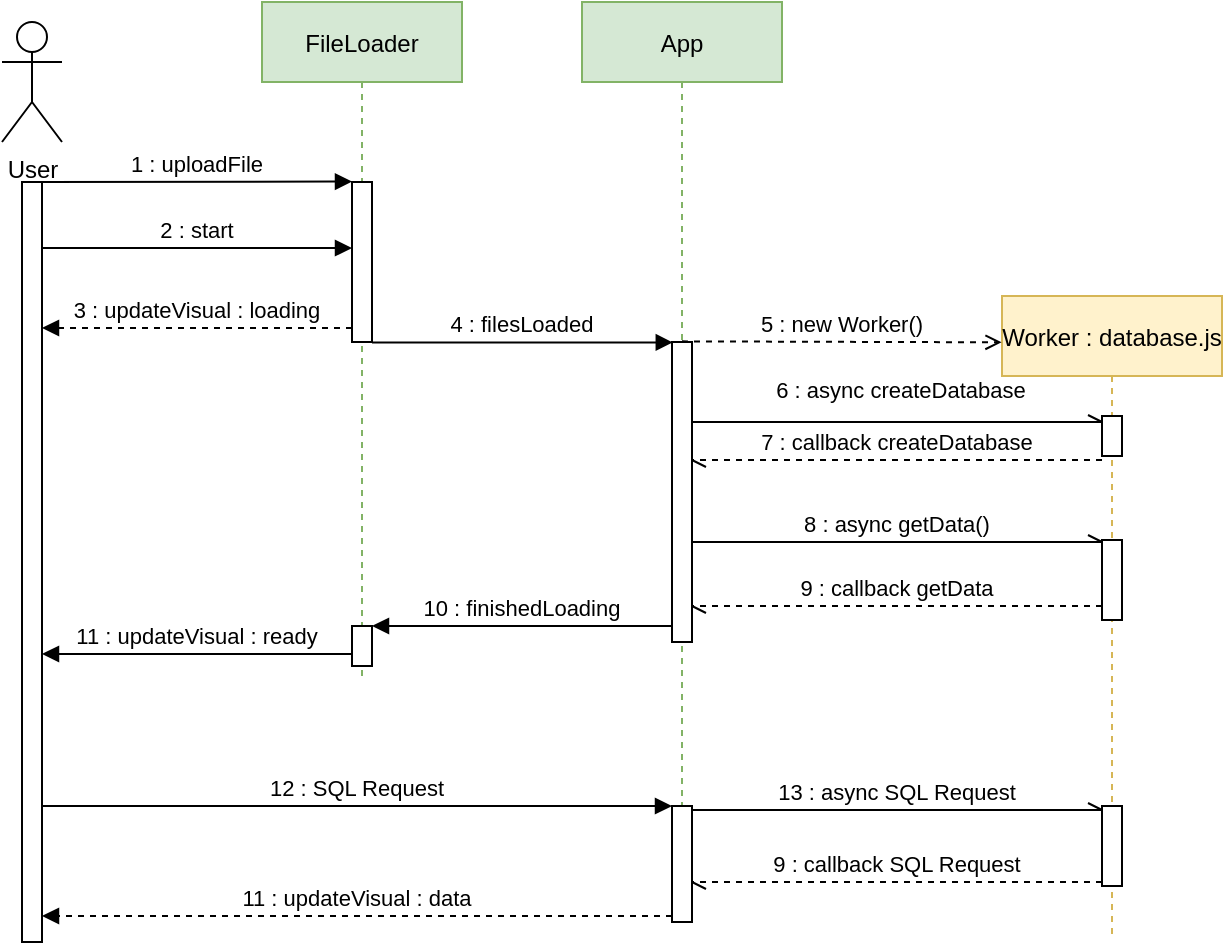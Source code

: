 <mxfile version="15.5.2" type="device" pages="2"><diagram id="kgpKYQtTHZ0yAKxKKP6v" name="Sequence diagram"><mxGraphModel dx="1422" dy="770" grid="1" gridSize="10" guides="1" tooltips="1" connect="1" arrows="1" fold="1" page="1" pageScale="1" pageWidth="850" pageHeight="1100" math="0" shadow="0"><root><mxCell id="0"/><mxCell id="1" parent="0"/><mxCell id="CmLaesH1UPfftCtWEKQH-1" value="App" style="shape=umlLifeline;perimeter=lifelinePerimeter;container=1;collapsible=0;recursiveResize=0;rounded=0;shadow=0;strokeWidth=1;fillColor=#d5e8d4;strokeColor=#82b366;" parent="1" vertex="1"><mxGeometry x="740" y="80" width="100" height="460" as="geometry"/></mxCell><mxCell id="CmLaesH1UPfftCtWEKQH-16" value="" style="points=[];perimeter=orthogonalPerimeter;rounded=0;shadow=0;strokeWidth=1;" parent="CmLaesH1UPfftCtWEKQH-1" vertex="1"><mxGeometry x="45" y="170" width="10" height="150" as="geometry"/></mxCell><mxCell id="CmLaesH1UPfftCtWEKQH-32" value="" style="points=[];perimeter=orthogonalPerimeter;rounded=0;shadow=0;strokeWidth=1;" parent="CmLaesH1UPfftCtWEKQH-1" vertex="1"><mxGeometry x="45" y="402" width="10" height="58" as="geometry"/></mxCell><mxCell id="CmLaesH1UPfftCtWEKQH-8" value="FileLoader" style="shape=umlLifeline;perimeter=lifelinePerimeter;container=1;collapsible=0;recursiveResize=0;rounded=0;shadow=0;strokeWidth=1;fillColor=#d5e8d4;strokeColor=#82b366;" parent="1" vertex="1"><mxGeometry x="580" y="80" width="100" height="340" as="geometry"/></mxCell><mxCell id="CmLaesH1UPfftCtWEKQH-10" value="" style="points=[];perimeter=orthogonalPerimeter;rounded=0;shadow=0;strokeWidth=1;" parent="CmLaesH1UPfftCtWEKQH-8" vertex="1"><mxGeometry x="45" y="90" width="10" height="80" as="geometry"/></mxCell><mxCell id="CmLaesH1UPfftCtWEKQH-27" value="" style="points=[];perimeter=orthogonalPerimeter;rounded=0;shadow=0;strokeWidth=1;" parent="CmLaesH1UPfftCtWEKQH-8" vertex="1"><mxGeometry x="45" y="312" width="10" height="20" as="geometry"/></mxCell><mxCell id="CmLaesH1UPfftCtWEKQH-9" value="1 : uploadFile" style="verticalAlign=bottom;endArrow=block;shadow=0;strokeWidth=1;" parent="1" source="CmLaesH1UPfftCtWEKQH-4" edge="1"><mxGeometry relative="1" as="geometry"><mxPoint x="520.14" y="169.78" as="sourcePoint"/><mxPoint x="625" y="169.78" as="targetPoint"/></mxGeometry></mxCell><mxCell id="CmLaesH1UPfftCtWEKQH-12" value="2 : start" style="verticalAlign=bottom;endArrow=block;shadow=0;strokeWidth=1;" parent="1" source="CmLaesH1UPfftCtWEKQH-4" edge="1"><mxGeometry relative="1" as="geometry"><mxPoint x="520" y="203" as="sourcePoint"/><mxPoint x="625" y="203" as="targetPoint"/></mxGeometry></mxCell><mxCell id="CmLaesH1UPfftCtWEKQH-15" value="4 : filesLoaded" style="verticalAlign=bottom;endArrow=block;shadow=0;strokeWidth=1;entryX=0.04;entryY=0.003;entryDx=0;entryDy=0;entryPerimeter=0;" parent="1" edge="1"><mxGeometry relative="1" as="geometry"><mxPoint x="635" y="250.24" as="sourcePoint"/><mxPoint x="785.4" y="250.24" as="targetPoint"/></mxGeometry></mxCell><mxCell id="CmLaesH1UPfftCtWEKQH-17" value="Worker : database.js" style="shape=umlLifeline;perimeter=lifelinePerimeter;container=1;collapsible=0;recursiveResize=0;rounded=0;shadow=0;strokeWidth=1;fillColor=#fff2cc;strokeColor=#d6b656;" parent="1" vertex="1"><mxGeometry x="950" y="227" width="110" height="320" as="geometry"/></mxCell><mxCell id="CmLaesH1UPfftCtWEKQH-18" value="" style="points=[];perimeter=orthogonalPerimeter;rounded=0;shadow=0;strokeWidth=1;" parent="CmLaesH1UPfftCtWEKQH-17" vertex="1"><mxGeometry x="50" y="60" width="10" height="20" as="geometry"/></mxCell><mxCell id="CmLaesH1UPfftCtWEKQH-22" value="" style="points=[];perimeter=orthogonalPerimeter;rounded=0;shadow=0;strokeWidth=1;" parent="CmLaesH1UPfftCtWEKQH-17" vertex="1"><mxGeometry x="50" y="122" width="10" height="40" as="geometry"/></mxCell><mxCell id="CmLaesH1UPfftCtWEKQH-35" value="" style="points=[];perimeter=orthogonalPerimeter;rounded=0;shadow=0;strokeWidth=1;" parent="CmLaesH1UPfftCtWEKQH-17" vertex="1"><mxGeometry x="50" y="255" width="10" height="40" as="geometry"/></mxCell><mxCell id="CmLaesH1UPfftCtWEKQH-19" value="5 : new Worker()" style="verticalAlign=bottom;endArrow=open;shadow=0;strokeWidth=1;entryX=-0.002;entryY=0.063;entryDx=0;entryDy=0;entryPerimeter=0;exitX=0.5;exitY=0.499;exitDx=0;exitDy=0;exitPerimeter=0;dashed=1;endFill=0;" parent="1" edge="1"><mxGeometry relative="1" as="geometry"><mxPoint x="790" y="249.68" as="sourcePoint"/><mxPoint x="949.78" y="250.16" as="targetPoint"/></mxGeometry></mxCell><mxCell id="CmLaesH1UPfftCtWEKQH-20" value="6 : async createDatabase" style="verticalAlign=bottom;endArrow=openAsync;shadow=0;strokeWidth=1;endFill=0;" parent="1" source="CmLaesH1UPfftCtWEKQH-16" target="CmLaesH1UPfftCtWEKQH-18" edge="1"><mxGeometry x="0.021" y="7" relative="1" as="geometry"><mxPoint x="790" y="300" as="sourcePoint"/><mxPoint x="950.4" y="300" as="targetPoint"/><Array as="points"><mxPoint x="850" y="290"/></Array><mxPoint as="offset"/></mxGeometry></mxCell><mxCell id="CmLaesH1UPfftCtWEKQH-21" value="8 : async getData()" style="verticalAlign=bottom;endArrow=openAsync;shadow=0;strokeWidth=1;endFill=0;" parent="1" source="CmLaesH1UPfftCtWEKQH-16" edge="1"><mxGeometry relative="1" as="geometry"><mxPoint x="795" y="350" as="sourcePoint"/><mxPoint x="1000" y="350" as="targetPoint"/><Array as="points"><mxPoint x="855" y="350"/><mxPoint x="920" y="350"/></Array></mxGeometry></mxCell><mxCell id="CmLaesH1UPfftCtWEKQH-23" value="9 : callback getData " style="verticalAlign=bottom;endArrow=openAsync;shadow=0;strokeWidth=1;endFill=0;dashed=1;" parent="1" edge="1"><mxGeometry relative="1" as="geometry"><mxPoint x="1000" y="382" as="sourcePoint"/><mxPoint x="795" y="382" as="targetPoint"/><Array as="points"><mxPoint x="865" y="382"/></Array></mxGeometry></mxCell><mxCell id="CmLaesH1UPfftCtWEKQH-26" value="10 : finishedLoading" style="verticalAlign=bottom;endArrow=block;shadow=0;strokeWidth=1;" parent="1" edge="1"><mxGeometry relative="1" as="geometry"><mxPoint x="785" y="392" as="sourcePoint"/><mxPoint x="635" y="392" as="targetPoint"/></mxGeometry></mxCell><mxCell id="CmLaesH1UPfftCtWEKQH-28" value="3 : updateVisual : loading" style="verticalAlign=bottom;endArrow=block;shadow=0;strokeWidth=1;dashed=1;" parent="1" target="CmLaesH1UPfftCtWEKQH-4" edge="1"><mxGeometry relative="1" as="geometry"><mxPoint x="625" y="243" as="sourcePoint"/><mxPoint x="520" y="243" as="targetPoint"/></mxGeometry></mxCell><mxCell id="CmLaesH1UPfftCtWEKQH-30" value="11 : updateVisual : ready" style="verticalAlign=bottom;endArrow=block;shadow=0;strokeWidth=1;" parent="1" target="CmLaesH1UPfftCtWEKQH-4" edge="1"><mxGeometry relative="1" as="geometry"><mxPoint x="625" y="406" as="sourcePoint"/><mxPoint x="520" y="406" as="targetPoint"/></mxGeometry></mxCell><mxCell id="CmLaesH1UPfftCtWEKQH-31" value="12 : SQL Request" style="verticalAlign=bottom;endArrow=block;shadow=0;strokeWidth=1;" parent="1" source="CmLaesH1UPfftCtWEKQH-4" target="CmLaesH1UPfftCtWEKQH-32" edge="1"><mxGeometry relative="1" as="geometry"><mxPoint x="520" y="482.0" as="sourcePoint"/><mxPoint x="625" y="482" as="targetPoint"/></mxGeometry></mxCell><mxCell id="CmLaesH1UPfftCtWEKQH-34" value="13 : async SQL Request" style="verticalAlign=bottom;endArrow=openAsync;shadow=0;strokeWidth=1;endFill=0;" parent="1" edge="1"><mxGeometry relative="1" as="geometry"><mxPoint x="795" y="484" as="sourcePoint"/><mxPoint x="1000" y="484" as="targetPoint"/></mxGeometry></mxCell><mxCell id="CmLaesH1UPfftCtWEKQH-37" value="7 : callback createDatabase " style="verticalAlign=bottom;endArrow=openAsync;shadow=0;strokeWidth=1;endFill=0;dashed=1;" parent="1" edge="1"><mxGeometry relative="1" as="geometry"><mxPoint x="1000" y="309" as="sourcePoint"/><mxPoint x="795" y="309" as="targetPoint"/><Array as="points"/></mxGeometry></mxCell><mxCell id="CmLaesH1UPfftCtWEKQH-38" value="9 : callback SQL Request " style="verticalAlign=bottom;endArrow=openAsync;shadow=0;strokeWidth=1;endFill=0;dashed=1;" parent="1" source="CmLaesH1UPfftCtWEKQH-35" target="CmLaesH1UPfftCtWEKQH-32" edge="1"><mxGeometry relative="1" as="geometry"><mxPoint x="995" y="520" as="sourcePoint"/><mxPoint x="790" y="520" as="targetPoint"/><Array as="points"><mxPoint x="860" y="520"/></Array></mxGeometry></mxCell><mxCell id="CmLaesH1UPfftCtWEKQH-39" value="11 : updateVisual : data" style="verticalAlign=bottom;endArrow=block;shadow=0;strokeWidth=1;dashed=1;" parent="1" target="CmLaesH1UPfftCtWEKQH-4" edge="1"><mxGeometry relative="1" as="geometry"><mxPoint x="785" y="537" as="sourcePoint"/><mxPoint x="520" y="537" as="targetPoint"/></mxGeometry></mxCell><mxCell id="CmLaesH1UPfftCtWEKQH-40" value="" style="group" parent="1" vertex="1" connectable="0"><mxGeometry x="450" y="90" width="30" height="460" as="geometry"/></mxCell><mxCell id="CmLaesH1UPfftCtWEKQH-3" value="User" style="shape=umlActor;verticalLabelPosition=bottom;verticalAlign=top;html=1;outlineConnect=0;" parent="CmLaesH1UPfftCtWEKQH-40" vertex="1"><mxGeometry width="30" height="60" as="geometry"/></mxCell><mxCell id="CmLaesH1UPfftCtWEKQH-4" value="" style="points=[];perimeter=orthogonalPerimeter;rounded=0;shadow=0;strokeWidth=1;" parent="CmLaesH1UPfftCtWEKQH-40" vertex="1"><mxGeometry x="10" y="80" width="10" height="380" as="geometry"/></mxCell></root></mxGraphModel></diagram><diagram id="IiT4JSOxL8vyR50hkbPh" name="Class diagram : database"><mxGraphModel dx="1952" dy="1713" grid="1" gridSize="10" guides="1" tooltips="1" connect="1" arrows="1" fold="1" page="1" pageScale="1" pageWidth="850" pageHeight="1100" math="0" shadow="0"><root><mxCell id="rzhXzjmpLuqOEXSnk9_9-0"/><mxCell id="rzhXzjmpLuqOEXSnk9_9-1" parent="rzhXzjmpLuqOEXSnk9_9-0"/><mxCell id="rzhXzjmpLuqOEXSnk9_9-2" value="Users" style="swimlane;fontStyle=0;childLayout=stackLayout;horizontal=1;startSize=30;horizontalStack=0;resizeParent=1;resizeParentMax=0;resizeLast=0;collapsible=1;marginBottom=0;fillColor=#f8cecc;strokeColor=#b85450;" parent="rzhXzjmpLuqOEXSnk9_9-1" vertex="1"><mxGeometry x="360" y="10" width="140" height="120" as="geometry"/></mxCell><mxCell id="rzhXzjmpLuqOEXSnk9_9-3" value="ID" style="text;strokeColor=none;fillColor=none;align=left;verticalAlign=middle;spacingLeft=4;spacingRight=4;overflow=hidden;points=[[0,0.5],[1,0.5]];portConstraint=eastwest;rotatable=0;" parent="rzhXzjmpLuqOEXSnk9_9-2" vertex="1"><mxGeometry y="30" width="140" height="30" as="geometry"/></mxCell><mxCell id="rzhXzjmpLuqOEXSnk9_9-4" value="Name" style="text;strokeColor=none;fillColor=none;align=left;verticalAlign=middle;spacingLeft=4;spacingRight=4;overflow=hidden;points=[[0,0.5],[1,0.5]];portConstraint=eastwest;rotatable=0;" parent="rzhXzjmpLuqOEXSnk9_9-2" vertex="1"><mxGeometry y="60" width="140" height="30" as="geometry"/></mxCell><mxCell id="dCh6DCJqyTDDxxLBdAWU-10" value="UserGroupId" style="text;strokeColor=none;fillColor=none;align=left;verticalAlign=middle;spacingLeft=4;spacingRight=4;overflow=hidden;points=[[0,0.5],[1,0.5]];portConstraint=eastwest;rotatable=0;" parent="rzhXzjmpLuqOEXSnk9_9-2" vertex="1"><mxGeometry y="90" width="140" height="30" as="geometry"/></mxCell><mxCell id="rzhXzjmpLuqOEXSnk9_9-5" value="Sessions" style="swimlane;fontStyle=0;childLayout=stackLayout;horizontal=1;startSize=30;horizontalStack=0;resizeParent=1;resizeParentMax=0;resizeLast=0;collapsible=1;marginBottom=0;fillColor=#f8cecc;strokeColor=#b85450;" parent="rzhXzjmpLuqOEXSnk9_9-1" vertex="1"><mxGeometry x="130" y="130" width="140" height="150" as="geometry"/></mxCell><mxCell id="rzhXzjmpLuqOEXSnk9_9-6" value="Id" style="text;strokeColor=none;fillColor=none;align=left;verticalAlign=middle;spacingLeft=4;spacingRight=4;overflow=hidden;points=[[0,0.5],[1,0.5]];portConstraint=eastwest;rotatable=0;" parent="rzhXzjmpLuqOEXSnk9_9-5" vertex="1"><mxGeometry y="30" width="140" height="30" as="geometry"/></mxCell><mxCell id="rzhXzjmpLuqOEXSnk9_9-7" value="UserId" style="text;strokeColor=none;fillColor=none;align=left;verticalAlign=middle;spacingLeft=4;spacingRight=4;overflow=hidden;points=[[0,0.5],[1,0.5]];portConstraint=eastwest;rotatable=0;" parent="rzhXzjmpLuqOEXSnk9_9-5" vertex="1"><mxGeometry y="60" width="140" height="30" as="geometry"/></mxCell><mxCell id="rzhXzjmpLuqOEXSnk9_9-8" value="StartTime    " style="text;strokeColor=none;fillColor=none;align=left;verticalAlign=middle;spacingLeft=4;spacingRight=4;overflow=hidden;points=[[0,0.5],[1,0.5]];portConstraint=eastwest;rotatable=0;" parent="rzhXzjmpLuqOEXSnk9_9-5" vertex="1"><mxGeometry y="90" width="140" height="30" as="geometry"/></mxCell><mxCell id="rzhXzjmpLuqOEXSnk9_9-9" value="EndTime" style="text;strokeColor=none;fillColor=none;align=left;verticalAlign=middle;spacingLeft=4;spacingRight=4;overflow=hidden;points=[[0,0.5],[1,0.5]];portConstraint=eastwest;rotatable=0;" parent="rzhXzjmpLuqOEXSnk9_9-5" vertex="1"><mxGeometry y="120" width="140" height="30" as="geometry"/></mxCell><mxCell id="rzhXzjmpLuqOEXSnk9_9-10" value="" style="endArrow=open;html=1;endSize=12;startArrow=diamondThin;startSize=14;startFill=0;edgeStyle=orthogonalEdgeStyle;" parent="rzhXzjmpLuqOEXSnk9_9-1" source="rzhXzjmpLuqOEXSnk9_9-3" target="rzhXzjmpLuqOEXSnk9_9-7" edge="1"><mxGeometry relative="1" as="geometry"><mxPoint x="230" y="210" as="sourcePoint"/><mxPoint x="390" y="210" as="targetPoint"/></mxGeometry></mxCell><mxCell id="rzhXzjmpLuqOEXSnk9_9-11" value="1" style="edgeLabel;resizable=0;html=1;align=left;verticalAlign=top;" parent="rzhXzjmpLuqOEXSnk9_9-10" connectable="0" vertex="1"><mxGeometry x="-1" relative="1" as="geometry"><mxPoint x="-10" y="5" as="offset"/></mxGeometry></mxCell><mxCell id="rzhXzjmpLuqOEXSnk9_9-12" value="0..n" style="edgeLabel;resizable=0;html=1;align=right;verticalAlign=top;" parent="rzhXzjmpLuqOEXSnk9_9-10" connectable="0" vertex="1"><mxGeometry x="1" relative="1" as="geometry"><mxPoint x="20" y="5" as="offset"/></mxGeometry></mxCell><mxCell id="rzhXzjmpLuqOEXSnk9_9-13" value="Scenes" style="swimlane;fontStyle=0;childLayout=stackLayout;horizontal=1;startSize=30;horizontalStack=0;resizeParent=1;resizeParentMax=0;resizeLast=0;collapsible=1;marginBottom=0;fillColor=#ffe6cc;strokeColor=#d79b00;" parent="rzhXzjmpLuqOEXSnk9_9-1" vertex="1"><mxGeometry x="40" y="380" width="140" height="150" as="geometry"/></mxCell><mxCell id="rzhXzjmpLuqOEXSnk9_9-14" value="Id" style="text;strokeColor=none;fillColor=none;align=left;verticalAlign=middle;spacingLeft=4;spacingRight=4;overflow=hidden;points=[[0,0.5],[1,0.5]];portConstraint=eastwest;rotatable=0;" parent="rzhXzjmpLuqOEXSnk9_9-13" vertex="1"><mxGeometry y="30" width="140" height="30" as="geometry"/></mxCell><mxCell id="rzhXzjmpLuqOEXSnk9_9-15" value="Name" style="text;strokeColor=none;fillColor=none;align=left;verticalAlign=middle;spacingLeft=4;spacingRight=4;overflow=hidden;points=[[0,0.5],[1,0.5]];portConstraint=eastwest;rotatable=0;" parent="rzhXzjmpLuqOEXSnk9_9-13" vertex="1"><mxGeometry y="60" width="140" height="30" as="geometry"/></mxCell><mxCell id="rzhXzjmpLuqOEXSnk9_9-16" value="CategoryId" style="text;strokeColor=none;fillColor=none;align=left;verticalAlign=middle;spacingLeft=4;spacingRight=4;overflow=hidden;points=[[0,0.5],[1,0.5]];portConstraint=eastwest;rotatable=0;" parent="rzhXzjmpLuqOEXSnk9_9-13" vertex="1"><mxGeometry y="90" width="140" height="30" as="geometry"/></mxCell><mxCell id="rzhXzjmpLuqOEXSnk9_9-17" value="ThemeId" style="text;strokeColor=none;fillColor=none;align=left;verticalAlign=middle;spacingLeft=4;spacingRight=4;overflow=hidden;points=[[0,0.5],[1,0.5]];portConstraint=eastwest;rotatable=0;" parent="rzhXzjmpLuqOEXSnk9_9-13" vertex="1"><mxGeometry y="120" width="140" height="30" as="geometry"/></mxCell><mxCell id="rzhXzjmpLuqOEXSnk9_9-18" value="QCM" style="swimlane;fontStyle=0;childLayout=stackLayout;horizontal=1;startSize=30;horizontalStack=0;resizeParent=1;resizeParentMax=0;resizeLast=0;collapsible=1;marginBottom=0;fillColor=#ffe6cc;strokeColor=#d79b00;" parent="rzhXzjmpLuqOEXSnk9_9-1" vertex="1"><mxGeometry x="40" y="620" width="140" height="120" as="geometry"/></mxCell><mxCell id="rzhXzjmpLuqOEXSnk9_9-19" value="Id" style="text;strokeColor=none;fillColor=none;align=left;verticalAlign=middle;spacingLeft=4;spacingRight=4;overflow=hidden;points=[[0,0.5],[1,0.5]];portConstraint=eastwest;rotatable=0;" parent="rzhXzjmpLuqOEXSnk9_9-18" vertex="1"><mxGeometry y="30" width="140" height="30" as="geometry"/></mxCell><mxCell id="rzhXzjmpLuqOEXSnk9_9-20" value="Name" style="text;strokeColor=none;fillColor=none;align=left;verticalAlign=middle;spacingLeft=4;spacingRight=4;overflow=hidden;points=[[0,0.5],[1,0.5]];portConstraint=eastwest;rotatable=0;" parent="rzhXzjmpLuqOEXSnk9_9-18" vertex="1"><mxGeometry y="60" width="140" height="30" as="geometry"/></mxCell><mxCell id="rzhXzjmpLuqOEXSnk9_9-21" value="SceneId" style="text;strokeColor=none;fillColor=none;align=left;verticalAlign=middle;spacingLeft=4;spacingRight=4;overflow=hidden;points=[[0,0.5],[1,0.5]];portConstraint=eastwest;rotatable=0;" parent="rzhXzjmpLuqOEXSnk9_9-18" vertex="1"><mxGeometry y="90" width="140" height="30" as="geometry"/></mxCell><mxCell id="rzhXzjmpLuqOEXSnk9_9-22" value="" style="endArrow=open;html=1;endSize=12;startArrow=diamondThin;startSize=14;startFill=0;edgeStyle=orthogonalEdgeStyle;entryX=0.5;entryY=0;entryDx=0;entryDy=0;" parent="rzhXzjmpLuqOEXSnk9_9-1" target="rzhXzjmpLuqOEXSnk9_9-18" edge="1"><mxGeometry relative="1" as="geometry"><mxPoint x="110" y="530" as="sourcePoint"/><mxPoint x="-130" y="750" as="targetPoint"/><Array as="points"><mxPoint x="110" y="610"/><mxPoint x="110" y="610"/></Array></mxGeometry></mxCell><mxCell id="rzhXzjmpLuqOEXSnk9_9-23" value="1" style="edgeLabel;resizable=0;html=1;align=left;verticalAlign=top;" parent="rzhXzjmpLuqOEXSnk9_9-22" connectable="0" vertex="1"><mxGeometry x="-1" relative="1" as="geometry"><mxPoint x="-10" y="5" as="offset"/></mxGeometry></mxCell><mxCell id="rzhXzjmpLuqOEXSnk9_9-24" value="0..n" style="edgeLabel;resizable=0;html=1;align=right;verticalAlign=top;" parent="rzhXzjmpLuqOEXSnk9_9-22" connectable="0" vertex="1"><mxGeometry x="1" relative="1" as="geometry"><mxPoint x="-10" y="-30" as="offset"/></mxGeometry></mxCell><mxCell id="rzhXzjmpLuqOEXSnk9_9-25" value="QCMAnswers" style="swimlane;fontStyle=0;childLayout=stackLayout;horizontal=1;startSize=30;horizontalStack=0;resizeParent=1;resizeParentMax=0;resizeLast=0;collapsible=1;marginBottom=0;fillColor=#f8cecc;strokeColor=#b85450;" parent="rzhXzjmpLuqOEXSnk9_9-1" vertex="1"><mxGeometry x="-140" y="100" width="140" height="210" as="geometry"/></mxCell><mxCell id="dCh6DCJqyTDDxxLBdAWU-12" value="Id" style="text;strokeColor=none;fillColor=none;align=left;verticalAlign=middle;spacingLeft=4;spacingRight=4;overflow=hidden;points=[[0,0.5],[1,0.5]];portConstraint=eastwest;rotatable=0;" parent="rzhXzjmpLuqOEXSnk9_9-25" vertex="1"><mxGeometry y="30" width="140" height="30" as="geometry"/></mxCell><mxCell id="rzhXzjmpLuqOEXSnk9_9-26" value="TagId" style="text;strokeColor=none;fillColor=none;align=left;verticalAlign=middle;spacingLeft=4;spacingRight=4;overflow=hidden;points=[[0,0.5],[1,0.5]];portConstraint=eastwest;rotatable=0;" parent="rzhXzjmpLuqOEXSnk9_9-25" vertex="1"><mxGeometry y="60" width="140" height="30" as="geometry"/></mxCell><mxCell id="rzhXzjmpLuqOEXSnk9_9-27" value="SessionId" style="text;strokeColor=none;fillColor=none;align=left;verticalAlign=middle;spacingLeft=4;spacingRight=4;overflow=hidden;points=[[0,0.5],[1,0.5]];portConstraint=eastwest;rotatable=0;" parent="rzhXzjmpLuqOEXSnk9_9-25" vertex="1"><mxGeometry y="90" width="140" height="30" as="geometry"/></mxCell><mxCell id="rzhXzjmpLuqOEXSnk9_9-28" value="Timestamp" style="text;strokeColor=none;fillColor=none;align=left;verticalAlign=middle;spacingLeft=4;spacingRight=4;overflow=hidden;points=[[0,0.5],[1,0.5]];portConstraint=eastwest;rotatable=0;" parent="rzhXzjmpLuqOEXSnk9_9-25" vertex="1"><mxGeometry y="120" width="140" height="30" as="geometry"/></mxCell><mxCell id="rzhXzjmpLuqOEXSnk9_9-29" value="IsCorrect" style="text;strokeColor=none;fillColor=none;align=left;verticalAlign=middle;spacingLeft=4;spacingRight=4;overflow=hidden;points=[[0,0.5],[1,0.5]];portConstraint=eastwest;rotatable=0;" parent="rzhXzjmpLuqOEXSnk9_9-25" vertex="1"><mxGeometry y="150" width="140" height="30" as="geometry"/></mxCell><mxCell id="rzhXzjmpLuqOEXSnk9_9-30" value="Answer" style="text;strokeColor=none;fillColor=none;align=left;verticalAlign=middle;spacingLeft=4;spacingRight=4;overflow=hidden;points=[[0,0.5],[1,0.5]];portConstraint=eastwest;rotatable=0;" parent="rzhXzjmpLuqOEXSnk9_9-25" vertex="1"><mxGeometry y="180" width="140" height="30" as="geometry"/></mxCell><mxCell id="rzhXzjmpLuqOEXSnk9_9-31" value="" style="endArrow=open;html=1;endSize=12;startArrow=diamondThin;startSize=14;startFill=0;edgeStyle=orthogonalEdgeStyle;exitX=0;exitY=0.5;exitDx=0;exitDy=0;" parent="rzhXzjmpLuqOEXSnk9_9-1" source="rzhXzjmpLuqOEXSnk9_9-6" target="rzhXzjmpLuqOEXSnk9_9-27" edge="1"><mxGeometry relative="1" as="geometry"><mxPoint x="400" y="240" as="sourcePoint"/><mxPoint x="310" y="390" as="targetPoint"/></mxGeometry></mxCell><mxCell id="rzhXzjmpLuqOEXSnk9_9-32" value="1" style="edgeLabel;resizable=0;html=1;align=left;verticalAlign=top;" parent="rzhXzjmpLuqOEXSnk9_9-31" connectable="0" vertex="1"><mxGeometry x="-1" relative="1" as="geometry"><mxPoint x="-10" y="5" as="offset"/></mxGeometry></mxCell><mxCell id="rzhXzjmpLuqOEXSnk9_9-33" value="0..n" style="edgeLabel;resizable=0;html=1;align=right;verticalAlign=top;" parent="rzhXzjmpLuqOEXSnk9_9-31" connectable="0" vertex="1"><mxGeometry x="1" relative="1" as="geometry"><mxPoint x="20" y="5" as="offset"/></mxGeometry></mxCell><mxCell id="rzhXzjmpLuqOEXSnk9_9-34" value="SceneVisit" style="swimlane;fontStyle=0;childLayout=stackLayout;horizontal=1;startSize=30;horizontalStack=0;resizeParent=1;resizeParentMax=0;resizeLast=0;collapsible=1;marginBottom=0;" parent="rzhXzjmpLuqOEXSnk9_9-1" vertex="1"><mxGeometry x="390" y="300" width="140" height="180" as="geometry"/></mxCell><mxCell id="rzhXzjmpLuqOEXSnk9_9-35" value="VisitID" style="text;strokeColor=none;fillColor=none;align=left;verticalAlign=middle;spacingLeft=4;spacingRight=4;overflow=hidden;points=[[0,0.5],[1,0.5]];portConstraint=eastwest;rotatable=0;" parent="rzhXzjmpLuqOEXSnk9_9-34" vertex="1"><mxGeometry y="30" width="140" height="30" as="geometry"/></mxCell><mxCell id="rzhXzjmpLuqOEXSnk9_9-36" value="SessionID" style="text;strokeColor=none;fillColor=none;align=left;verticalAlign=middle;spacingLeft=4;spacingRight=4;overflow=hidden;points=[[0,0.5],[1,0.5]];portConstraint=eastwest;rotatable=0;" parent="rzhXzjmpLuqOEXSnk9_9-34" vertex="1"><mxGeometry y="60" width="140" height="30" as="geometry"/></mxCell><mxCell id="rzhXzjmpLuqOEXSnk9_9-37" value="SceneID" style="text;strokeColor=none;fillColor=none;align=left;verticalAlign=middle;spacingLeft=4;spacingRight=4;overflow=hidden;points=[[0,0.5],[1,0.5]];portConstraint=eastwest;rotatable=0;" parent="rzhXzjmpLuqOEXSnk9_9-34" vertex="1"><mxGeometry y="90" width="140" height="30" as="geometry"/></mxCell><mxCell id="rzhXzjmpLuqOEXSnk9_9-38" value="StartTime    " style="text;strokeColor=none;fillColor=none;align=left;verticalAlign=middle;spacingLeft=4;spacingRight=4;overflow=hidden;points=[[0,0.5],[1,0.5]];portConstraint=eastwest;rotatable=0;" parent="rzhXzjmpLuqOEXSnk9_9-34" vertex="1"><mxGeometry y="120" width="140" height="30" as="geometry"/></mxCell><mxCell id="rzhXzjmpLuqOEXSnk9_9-39" value="EndTime" style="text;strokeColor=none;fillColor=none;align=left;verticalAlign=middle;spacingLeft=4;spacingRight=4;overflow=hidden;points=[[0,0.5],[1,0.5]];portConstraint=eastwest;rotatable=0;" parent="rzhXzjmpLuqOEXSnk9_9-34" vertex="1"><mxGeometry y="150" width="140" height="30" as="geometry"/></mxCell><mxCell id="rzhXzjmpLuqOEXSnk9_9-40" value="Categories" style="swimlane;fontStyle=0;childLayout=stackLayout;horizontal=1;startSize=30;horizontalStack=0;resizeParent=1;resizeParentMax=0;resizeLast=0;collapsible=1;marginBottom=0;fillColor=#ffe6cc;strokeColor=#d79b00;" parent="rzhXzjmpLuqOEXSnk9_9-1" vertex="1"><mxGeometry x="-190" y="385" width="140" height="120" as="geometry"/></mxCell><mxCell id="rzhXzjmpLuqOEXSnk9_9-41" value="Id" style="text;strokeColor=none;fillColor=none;align=left;verticalAlign=middle;spacingLeft=4;spacingRight=4;overflow=hidden;points=[[0,0.5],[1,0.5]];portConstraint=eastwest;rotatable=0;" parent="rzhXzjmpLuqOEXSnk9_9-40" vertex="1"><mxGeometry y="30" width="140" height="30" as="geometry"/></mxCell><mxCell id="rzhXzjmpLuqOEXSnk9_9-42" value="Name" style="text;strokeColor=none;fillColor=none;align=left;verticalAlign=middle;spacingLeft=4;spacingRight=4;overflow=hidden;points=[[0,0.5],[1,0.5]];portConstraint=eastwest;rotatable=0;" parent="rzhXzjmpLuqOEXSnk9_9-40" vertex="1"><mxGeometry y="60" width="140" height="30" as="geometry"/></mxCell><mxCell id="rzhXzjmpLuqOEXSnk9_9-43" value="Color" style="text;strokeColor=none;fillColor=none;align=left;verticalAlign=middle;spacingLeft=4;spacingRight=4;overflow=hidden;points=[[0,0.5],[1,0.5]];portConstraint=eastwest;rotatable=0;" parent="rzhXzjmpLuqOEXSnk9_9-40" vertex="1"><mxGeometry y="90" width="140" height="30" as="geometry"/></mxCell><mxCell id="rzhXzjmpLuqOEXSnk9_9-44" value="Themes" style="swimlane;fontStyle=0;childLayout=stackLayout;horizontal=1;startSize=30;horizontalStack=0;resizeParent=1;resizeParentMax=0;resizeLast=0;collapsible=1;marginBottom=0;fillColor=#ffe6cc;strokeColor=#d79b00;" parent="rzhXzjmpLuqOEXSnk9_9-1" vertex="1"><mxGeometry x="-190" y="535" width="140" height="120" as="geometry"/></mxCell><mxCell id="rzhXzjmpLuqOEXSnk9_9-45" value="Id" style="text;strokeColor=none;fillColor=none;align=left;verticalAlign=middle;spacingLeft=4;spacingRight=4;overflow=hidden;points=[[0,0.5],[1,0.5]];portConstraint=eastwest;rotatable=0;" parent="rzhXzjmpLuqOEXSnk9_9-44" vertex="1"><mxGeometry y="30" width="140" height="30" as="geometry"/></mxCell><mxCell id="rzhXzjmpLuqOEXSnk9_9-46" value="Name" style="text;strokeColor=none;fillColor=none;align=left;verticalAlign=middle;spacingLeft=4;spacingRight=4;overflow=hidden;points=[[0,0.5],[1,0.5]];portConstraint=eastwest;rotatable=0;" parent="rzhXzjmpLuqOEXSnk9_9-44" vertex="1"><mxGeometry y="60" width="140" height="30" as="geometry"/></mxCell><mxCell id="rzhXzjmpLuqOEXSnk9_9-47" value="Color" style="text;strokeColor=none;fillColor=none;align=left;verticalAlign=middle;spacingLeft=4;spacingRight=4;overflow=hidden;points=[[0,0.5],[1,0.5]];portConstraint=eastwest;rotatable=0;" parent="rzhXzjmpLuqOEXSnk9_9-44" vertex="1"><mxGeometry y="90" width="140" height="30" as="geometry"/></mxCell><mxCell id="rzhXzjmpLuqOEXSnk9_9-48" value="1" style="endArrow=open;html=1;endSize=12;startArrow=diamondThin;startSize=14;startFill=1;edgeStyle=orthogonalEdgeStyle;align=left;verticalAlign=bottom;" parent="rzhXzjmpLuqOEXSnk9_9-1" source="rzhXzjmpLuqOEXSnk9_9-13" target="rzhXzjmpLuqOEXSnk9_9-40" edge="1"><mxGeometry x="-0.698" relative="1" as="geometry"><mxPoint x="-320.0" y="470" as="sourcePoint"/><mxPoint x="-240.84" y="602.84" as="targetPoint"/><Array as="points"><mxPoint x="-20" y="470"/><mxPoint x="-20" y="470"/></Array><mxPoint as="offset"/></mxGeometry></mxCell><mxCell id="rzhXzjmpLuqOEXSnk9_9-49" value="1" style="endArrow=open;html=1;endSize=12;startArrow=diamondThin;startSize=14;startFill=1;edgeStyle=orthogonalEdgeStyle;align=left;verticalAlign=bottom;" parent="rzhXzjmpLuqOEXSnk9_9-1" source="rzhXzjmpLuqOEXSnk9_9-13" target="rzhXzjmpLuqOEXSnk9_9-44" edge="1"><mxGeometry x="-0.698" relative="1" as="geometry"><mxPoint x="50" y="582.5" as="sourcePoint"/><mxPoint x="-10" y="582.5" as="targetPoint"/><Array as="points"><mxPoint x="60" y="595"/></Array><mxPoint as="offset"/></mxGeometry></mxCell><mxCell id="rzhXzjmpLuqOEXSnk9_9-50" value="UsersGroups" style="swimlane;fontStyle=0;childLayout=stackLayout;horizontal=1;startSize=30;horizontalStack=0;resizeParent=1;resizeParentMax=0;resizeLast=0;collapsible=1;marginBottom=0;fillColor=#f8cecc;strokeColor=#b85450;" parent="rzhXzjmpLuqOEXSnk9_9-1" vertex="1"><mxGeometry x="610" y="10" width="140" height="120" as="geometry"/></mxCell><mxCell id="rzhXzjmpLuqOEXSnk9_9-51" value="ID" style="text;strokeColor=none;fillColor=none;align=left;verticalAlign=middle;spacingLeft=4;spacingRight=4;overflow=hidden;points=[[0,0.5],[1,0.5]];portConstraint=eastwest;rotatable=0;" parent="rzhXzjmpLuqOEXSnk9_9-50" vertex="1"><mxGeometry y="30" width="140" height="30" as="geometry"/></mxCell><mxCell id="rzhXzjmpLuqOEXSnk9_9-52" value="Name" style="text;strokeColor=none;fillColor=none;align=left;verticalAlign=middle;spacingLeft=4;spacingRight=4;overflow=hidden;points=[[0,0.5],[1,0.5]];portConstraint=eastwest;rotatable=0;" parent="rzhXzjmpLuqOEXSnk9_9-50" vertex="1"><mxGeometry y="60" width="140" height="30" as="geometry"/></mxCell><mxCell id="dCh6DCJqyTDDxxLBdAWU-11" value="Color" style="text;strokeColor=none;fillColor=none;align=left;verticalAlign=middle;spacingLeft=4;spacingRight=4;overflow=hidden;points=[[0,0.5],[1,0.5]];portConstraint=eastwest;rotatable=0;" parent="rzhXzjmpLuqOEXSnk9_9-50" vertex="1"><mxGeometry y="90" width="140" height="30" as="geometry"/></mxCell><mxCell id="rzhXzjmpLuqOEXSnk9_9-56" value="TopicClick" style="swimlane;fontStyle=0;childLayout=stackLayout;horizontal=1;startSize=30;horizontalStack=0;resizeParent=1;resizeParentMax=0;resizeLast=0;collapsible=1;marginBottom=0;fillColor=#f8cecc;strokeColor=#b85450;" parent="rzhXzjmpLuqOEXSnk9_9-1" vertex="1"><mxGeometry x="130" y="-70" width="140" height="150" as="geometry"/></mxCell><mxCell id="rzhXzjmpLuqOEXSnk9_9-57" value="Id" style="text;strokeColor=none;fillColor=none;align=left;verticalAlign=middle;spacingLeft=4;spacingRight=4;overflow=hidden;points=[[0,0.5],[1,0.5]];portConstraint=eastwest;rotatable=0;" parent="rzhXzjmpLuqOEXSnk9_9-56" vertex="1"><mxGeometry y="30" width="140" height="30" as="geometry"/></mxCell><mxCell id="rzhXzjmpLuqOEXSnk9_9-58" value="TopicId" style="text;strokeColor=none;fillColor=none;align=left;verticalAlign=middle;spacingLeft=4;spacingRight=4;overflow=hidden;points=[[0,0.5],[1,0.5]];portConstraint=eastwest;rotatable=0;" parent="rzhXzjmpLuqOEXSnk9_9-56" vertex="1"><mxGeometry y="60" width="140" height="30" as="geometry"/></mxCell><mxCell id="dCh6DCJqyTDDxxLBdAWU-13" value="SessionId" style="text;strokeColor=none;fillColor=none;align=left;verticalAlign=middle;spacingLeft=4;spacingRight=4;overflow=hidden;points=[[0,0.5],[1,0.5]];portConstraint=eastwest;rotatable=0;" parent="rzhXzjmpLuqOEXSnk9_9-56" vertex="1"><mxGeometry y="90" width="140" height="30" as="geometry"/></mxCell><mxCell id="rzhXzjmpLuqOEXSnk9_9-59" value="Timestamp" style="text;strokeColor=none;fillColor=none;align=left;verticalAlign=middle;spacingLeft=4;spacingRight=4;overflow=hidden;points=[[0,0.5],[1,0.5]];portConstraint=eastwest;rotatable=0;" parent="rzhXzjmpLuqOEXSnk9_9-56" vertex="1"><mxGeometry y="120" width="140" height="30" as="geometry"/></mxCell><mxCell id="rzhXzjmpLuqOEXSnk9_9-60" value="Topics" style="swimlane;fontStyle=0;childLayout=stackLayout;horizontal=1;startSize=30;horizontalStack=0;resizeParent=1;resizeParentMax=0;resizeLast=0;collapsible=1;marginBottom=0;fillColor=#ffe6cc;strokeColor=#d79b00;" parent="rzhXzjmpLuqOEXSnk9_9-1" vertex="1"><mxGeometry x="230" y="620" width="140" height="150" as="geometry"/></mxCell><mxCell id="rzhXzjmpLuqOEXSnk9_9-61" value="Id" style="text;strokeColor=none;fillColor=none;align=left;verticalAlign=middle;spacingLeft=4;spacingRight=4;overflow=hidden;points=[[0,0.5],[1,0.5]];portConstraint=eastwest;rotatable=0;" parent="rzhXzjmpLuqOEXSnk9_9-60" vertex="1"><mxGeometry y="30" width="140" height="30" as="geometry"/></mxCell><mxCell id="rzhXzjmpLuqOEXSnk9_9-62" value="Name&#xA;" style="text;strokeColor=none;fillColor=none;align=left;verticalAlign=middle;spacingLeft=4;spacingRight=4;overflow=hidden;points=[[0,0.5],[1,0.5]];portConstraint=eastwest;rotatable=0;" parent="rzhXzjmpLuqOEXSnk9_9-60" vertex="1"><mxGeometry y="60" width="140" height="30" as="geometry"/></mxCell><mxCell id="rzhXzjmpLuqOEXSnk9_9-63" value="Type" style="text;strokeColor=none;fillColor=none;align=left;verticalAlign=middle;spacingLeft=4;spacingRight=4;overflow=hidden;points=[[0,0.5],[1,0.5]];portConstraint=eastwest;rotatable=0;" parent="rzhXzjmpLuqOEXSnk9_9-60" vertex="1"><mxGeometry y="90" width="140" height="30" as="geometry"/></mxCell><mxCell id="rzhXzjmpLuqOEXSnk9_9-64" value="SceneId" style="text;strokeColor=none;fillColor=none;align=left;verticalAlign=middle;spacingLeft=4;spacingRight=4;overflow=hidden;points=[[0,0.5],[1,0.5]];portConstraint=eastwest;rotatable=0;" parent="rzhXzjmpLuqOEXSnk9_9-60" vertex="1"><mxGeometry y="120" width="140" height="30" as="geometry"/></mxCell><mxCell id="rzhXzjmpLuqOEXSnk9_9-65" value="" style="endArrow=open;html=1;endSize=12;startArrow=diamondThin;startSize=14;startFill=0;edgeStyle=orthogonalEdgeStyle;exitX=0.5;exitY=0;exitDx=0;exitDy=0;entryX=0.5;entryY=1;entryDx=0;entryDy=0;entryPerimeter=0;" parent="rzhXzjmpLuqOEXSnk9_9-1" source="rzhXzjmpLuqOEXSnk9_9-5" target="rzhXzjmpLuqOEXSnk9_9-59" edge="1"><mxGeometry relative="1" as="geometry"><mxPoint x="200.0" y="70" as="sourcePoint"/><mxPoint x="70.0" y="70" as="targetPoint"/></mxGeometry></mxCell><mxCell id="rzhXzjmpLuqOEXSnk9_9-66" value="1" style="edgeLabel;resizable=0;html=1;align=left;verticalAlign=top;" parent="rzhXzjmpLuqOEXSnk9_9-65" connectable="0" vertex="1"><mxGeometry x="-1" relative="1" as="geometry"><mxPoint x="-20" y="-30" as="offset"/></mxGeometry></mxCell><mxCell id="rzhXzjmpLuqOEXSnk9_9-67" value="0..n" style="edgeLabel;resizable=0;html=1;align=right;verticalAlign=top;" parent="rzhXzjmpLuqOEXSnk9_9-65" connectable="0" vertex="1"><mxGeometry x="1" relative="1" as="geometry"><mxPoint x="30" y="5" as="offset"/></mxGeometry></mxCell><mxCell id="rzhXzjmpLuqOEXSnk9_9-68" value="" style="endArrow=open;html=1;endSize=12;startArrow=diamondThin;startSize=14;startFill=0;edgeStyle=orthogonalEdgeStyle;" parent="rzhXzjmpLuqOEXSnk9_9-1" source="rzhXzjmpLuqOEXSnk9_9-13" target="rzhXzjmpLuqOEXSnk9_9-60" edge="1"><mxGeometry relative="1" as="geometry"><mxPoint x="310.0" y="440" as="sourcePoint"/><mxPoint x="310.0" y="530" as="targetPoint"/><Array as="points"><mxPoint x="310" y="520"/></Array></mxGeometry></mxCell><mxCell id="rzhXzjmpLuqOEXSnk9_9-69" value="1" style="edgeLabel;resizable=0;html=1;align=left;verticalAlign=top;" parent="rzhXzjmpLuqOEXSnk9_9-68" connectable="0" vertex="1"><mxGeometry x="-1" relative="1" as="geometry"><mxPoint x="-10" y="5" as="offset"/></mxGeometry></mxCell><mxCell id="rzhXzjmpLuqOEXSnk9_9-70" value="0..n" style="edgeLabel;resizable=0;html=1;align=right;verticalAlign=top;" parent="rzhXzjmpLuqOEXSnk9_9-68" connectable="0" vertex="1"><mxGeometry x="1" relative="1" as="geometry"><mxPoint x="-10" y="-30" as="offset"/></mxGeometry></mxCell><mxCell id="dCh6DCJqyTDDxxLBdAWU-0" value="" style="endArrow=open;html=1;endSize=12;startArrow=diamondThin;startSize=14;startFill=0;edgeStyle=orthogonalEdgeStyle;" parent="rzhXzjmpLuqOEXSnk9_9-1" source="rzhXzjmpLuqOEXSnk9_9-5" target="rzhXzjmpLuqOEXSnk9_9-34" edge="1"><mxGeometry relative="1" as="geometry"><mxPoint x="360.06" y="314.999" as="sourcePoint"/><mxPoint x="270.06" y="464.999" as="targetPoint"/><Array as="points"><mxPoint x="330" y="250"/><mxPoint x="330" y="320"/></Array></mxGeometry></mxCell><mxCell id="dCh6DCJqyTDDxxLBdAWU-1" value="1" style="edgeLabel;resizable=0;html=1;align=left;verticalAlign=top;" parent="dCh6DCJqyTDDxxLBdAWU-0" connectable="0" vertex="1"><mxGeometry x="-1" relative="1" as="geometry"><mxPoint x="-10" y="5" as="offset"/></mxGeometry></mxCell><mxCell id="dCh6DCJqyTDDxxLBdAWU-2" value="0..n" style="edgeLabel;resizable=0;html=1;align=right;verticalAlign=top;" parent="dCh6DCJqyTDDxxLBdAWU-0" connectable="0" vertex="1"><mxGeometry x="1" relative="1" as="geometry"><mxPoint x="-10" y="5" as="offset"/></mxGeometry></mxCell><mxCell id="dCh6DCJqyTDDxxLBdAWU-14" value="" style="endArrow=open;html=1;endSize=12;startArrow=diamondThin;startSize=14;startFill=0;edgeStyle=orthogonalEdgeStyle;" parent="rzhXzjmpLuqOEXSnk9_9-1" source="rzhXzjmpLuqOEXSnk9_9-50" target="rzhXzjmpLuqOEXSnk9_9-2" edge="1"><mxGeometry relative="1" as="geometry"><mxPoint x="370" y="65.0" as="sourcePoint"/><mxPoint x="280" y="215.0" as="targetPoint"/></mxGeometry></mxCell><mxCell id="dCh6DCJqyTDDxxLBdAWU-15" value="1" style="edgeLabel;resizable=0;html=1;align=left;verticalAlign=top;" parent="dCh6DCJqyTDDxxLBdAWU-14" connectable="0" vertex="1"><mxGeometry x="-1" relative="1" as="geometry"><mxPoint x="-10" y="5" as="offset"/></mxGeometry></mxCell><mxCell id="dCh6DCJqyTDDxxLBdAWU-16" value="0..n" style="edgeLabel;resizable=0;html=1;align=right;verticalAlign=top;" parent="dCh6DCJqyTDDxxLBdAWU-14" connectable="0" vertex="1"><mxGeometry x="1" relative="1" as="geometry"><mxPoint x="20" y="5" as="offset"/></mxGeometry></mxCell></root></mxGraphModel></diagram></mxfile>